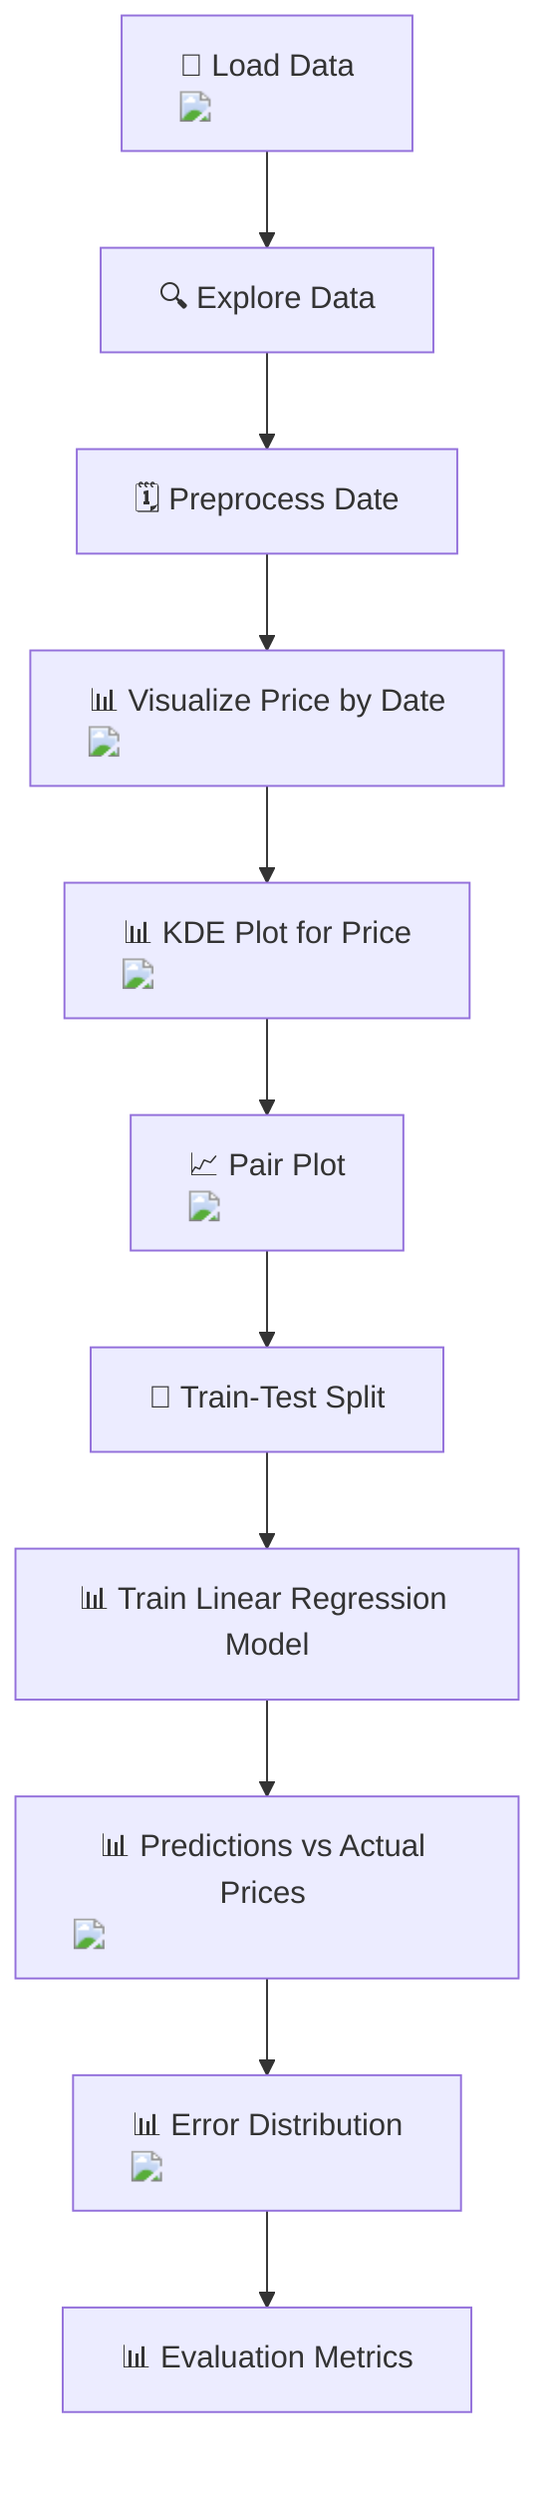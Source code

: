 graph TD
    A["📂 Load Data <img src='file.svg' />"] --> B["🔍 Explore Data"]
    B --> C["🗓️ Preprocess Date"]
    C --> D["📊 Visualize Price by Date <img src='hist_template.svg' />"]
    D --> E["📊 KDE Plot for Price <img src='kde_plot_template.svg' />"]
    E --> F["📈 Pair Plot <img src='pairplot_template.svg' />"]
    F --> G["🧠 Train-Test Split"]
    G --> H["📊 Train Linear Regression Model"]
    H --> I["📊 Predictions vs Actual Prices <img src='scatter_plot_template.svg' />"]
    I --> J["📊 Error Distribution <img src='hist_template.svg' />"]
    J --> K["📊 Evaluation Metrics"]